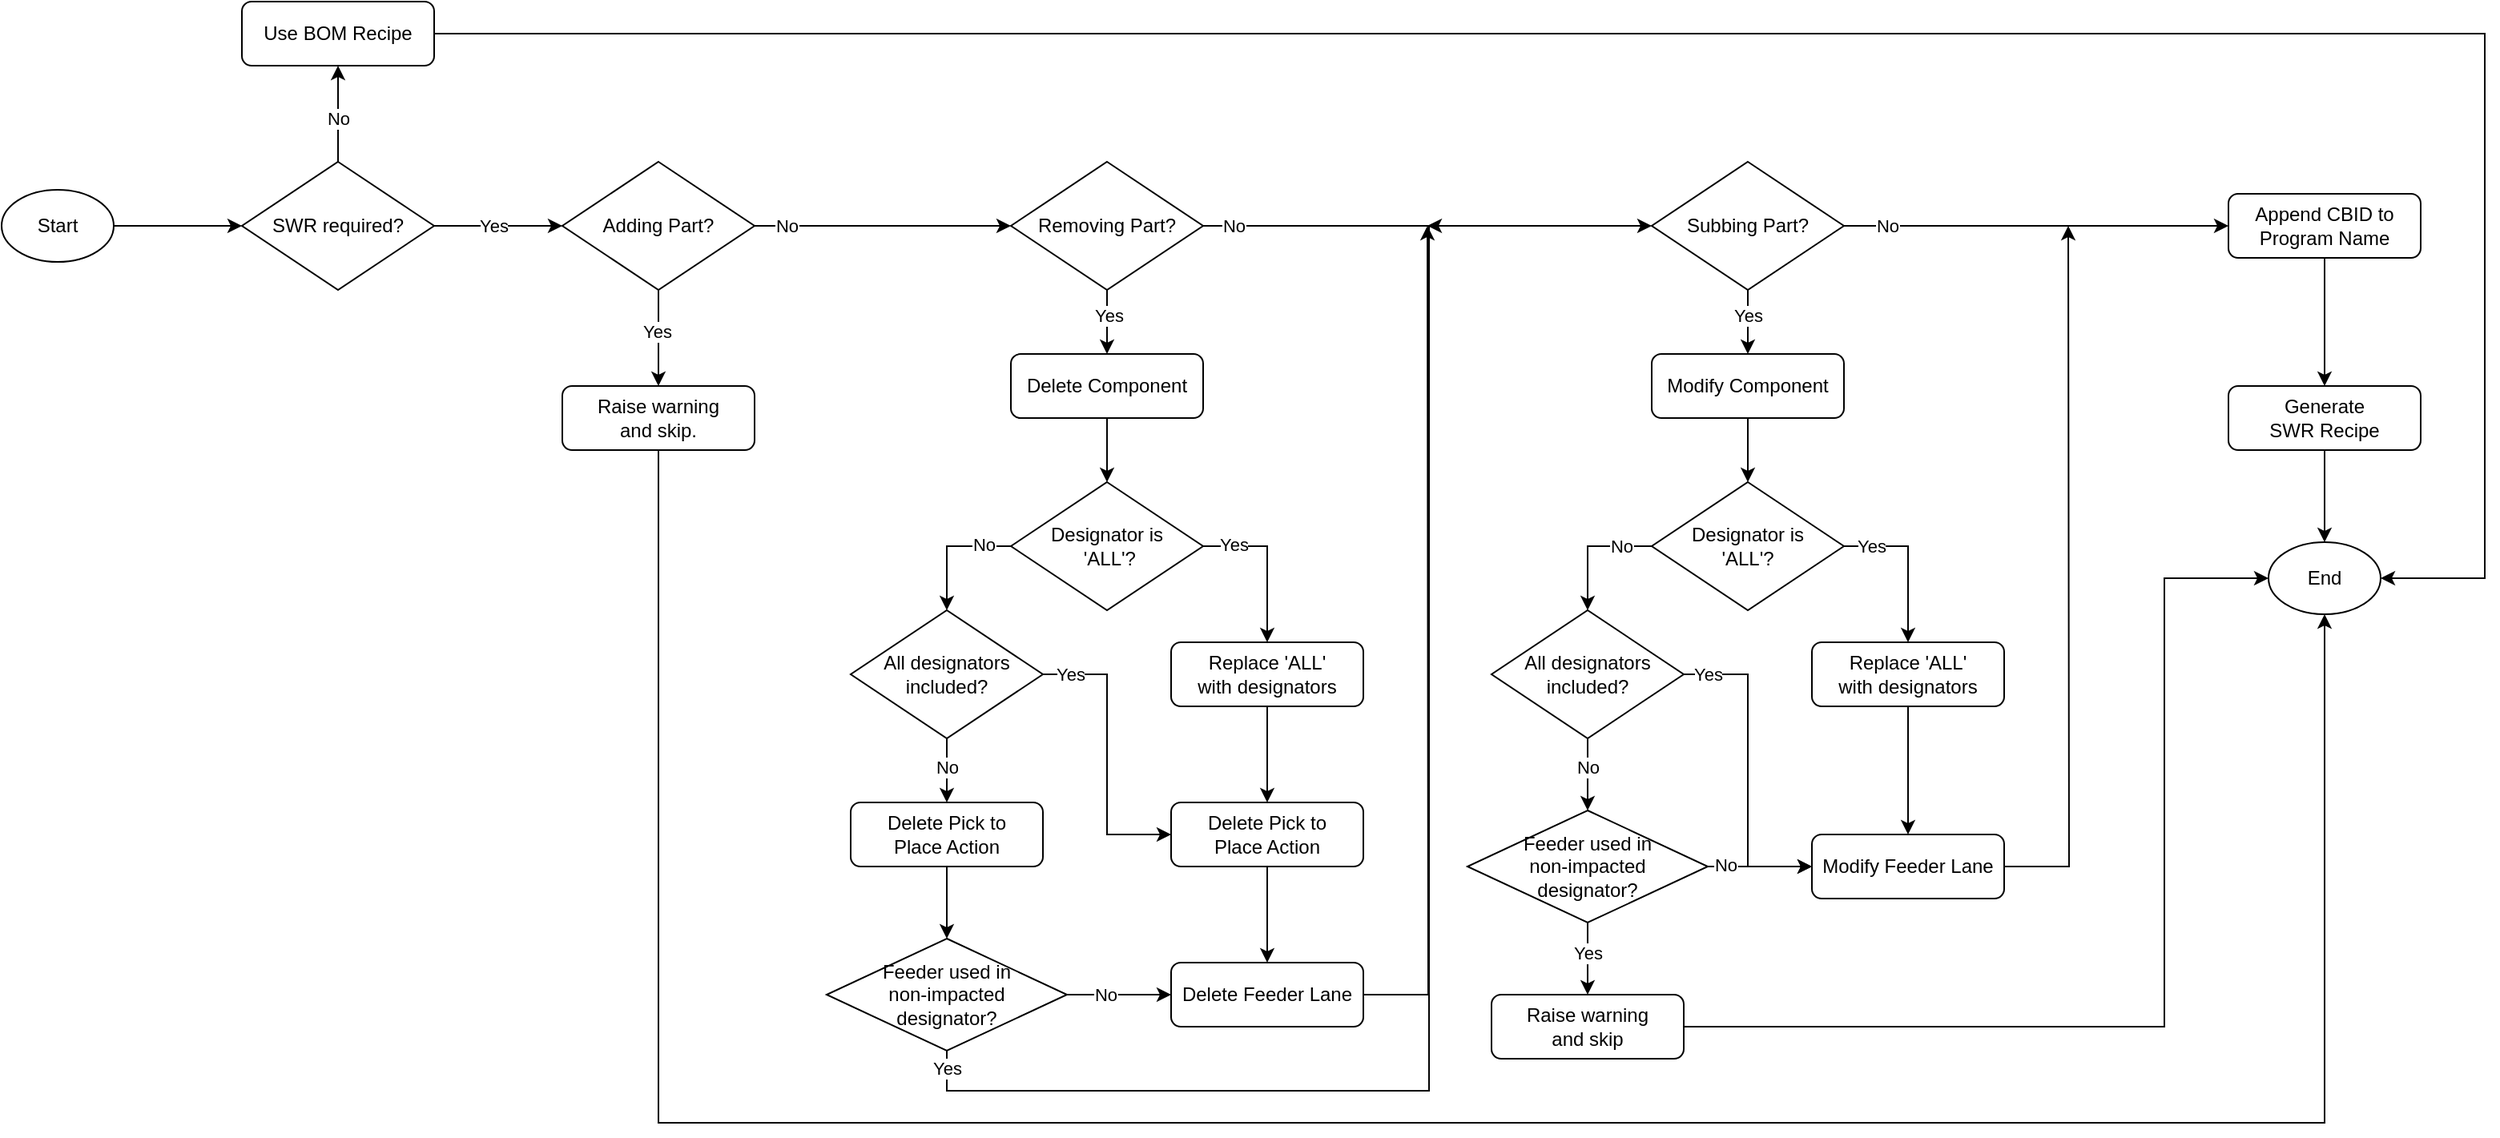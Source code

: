 <mxfile version="22.1.21" type="device">
  <diagram id="C5RBs43oDa-KdzZeNtuy" name="Page-1">
    <mxGraphModel dx="1050" dy="923" grid="1" gridSize="10" guides="1" tooltips="1" connect="1" arrows="1" fold="1" page="0" pageScale="1" pageWidth="827" pageHeight="1169" math="0" shadow="0">
      <root>
        <mxCell id="WIyWlLk6GJQsqaUBKTNV-0" />
        <mxCell id="WIyWlLk6GJQsqaUBKTNV-1" parent="WIyWlLk6GJQsqaUBKTNV-0" />
        <mxCell id="-Mhi-7tcr2lpUs_XdMzi-77" value="" style="edgeStyle=orthogonalEdgeStyle;rounded=0;orthogonalLoop=1;jettySize=auto;html=1;" parent="WIyWlLk6GJQsqaUBKTNV-1" source="WIyWlLk6GJQsqaUBKTNV-3" target="-Mhi-7tcr2lpUs_XdMzi-48" edge="1">
          <mxGeometry relative="1" as="geometry" />
        </mxCell>
        <mxCell id="WIyWlLk6GJQsqaUBKTNV-3" value="Generate &lt;br&gt;SWR Recipe" style="rounded=1;whiteSpace=wrap;html=1;fontSize=12;glass=0;strokeWidth=1;shadow=0;" parent="WIyWlLk6GJQsqaUBKTNV-1" vertex="1">
          <mxGeometry x="1400" y="220" width="120" height="40" as="geometry" />
        </mxCell>
        <mxCell id="-Mhi-7tcr2lpUs_XdMzi-15" value="" style="edgeStyle=orthogonalEdgeStyle;rounded=0;orthogonalLoop=1;jettySize=auto;html=1;" parent="WIyWlLk6GJQsqaUBKTNV-1" source="MuiuewElhR3c6yhN6VMz-0" target="MuiuewElhR3c6yhN6VMz-1" edge="1">
          <mxGeometry relative="1" as="geometry" />
        </mxCell>
        <mxCell id="MuiuewElhR3c6yhN6VMz-0" value="Start" style="ellipse;whiteSpace=wrap;html=1;" parent="WIyWlLk6GJQsqaUBKTNV-1" vertex="1">
          <mxGeometry x="10" y="97.5" width="70" height="45" as="geometry" />
        </mxCell>
        <mxCell id="-Mhi-7tcr2lpUs_XdMzi-16" value="" style="edgeStyle=orthogonalEdgeStyle;rounded=0;orthogonalLoop=1;jettySize=auto;html=1;" parent="WIyWlLk6GJQsqaUBKTNV-1" source="MuiuewElhR3c6yhN6VMz-1" target="MuiuewElhR3c6yhN6VMz-2" edge="1">
          <mxGeometry relative="1" as="geometry" />
        </mxCell>
        <mxCell id="-Mhi-7tcr2lpUs_XdMzi-52" value="Yes" style="edgeLabel;html=1;align=center;verticalAlign=middle;resizable=0;points=[];" parent="-Mhi-7tcr2lpUs_XdMzi-16" vertex="1" connectable="0">
          <mxGeometry x="-0.07" relative="1" as="geometry">
            <mxPoint as="offset" />
          </mxGeometry>
        </mxCell>
        <mxCell id="-Mhi-7tcr2lpUs_XdMzi-18" value="" style="edgeStyle=orthogonalEdgeStyle;rounded=0;orthogonalLoop=1;jettySize=auto;html=1;" parent="WIyWlLk6GJQsqaUBKTNV-1" source="MuiuewElhR3c6yhN6VMz-1" target="MuiuewElhR3c6yhN6VMz-11" edge="1">
          <mxGeometry relative="1" as="geometry" />
        </mxCell>
        <mxCell id="-Mhi-7tcr2lpUs_XdMzi-51" value="No" style="edgeLabel;html=1;align=center;verticalAlign=middle;resizable=0;points=[];" parent="-Mhi-7tcr2lpUs_XdMzi-18" vertex="1" connectable="0">
          <mxGeometry x="-0.193" y="1" relative="1" as="geometry">
            <mxPoint x="1" y="-3" as="offset" />
          </mxGeometry>
        </mxCell>
        <mxCell id="MuiuewElhR3c6yhN6VMz-1" value="SWR required?" style="rhombus;whiteSpace=wrap;html=1;" parent="WIyWlLk6GJQsqaUBKTNV-1" vertex="1">
          <mxGeometry x="160" y="80" width="120" height="80" as="geometry" />
        </mxCell>
        <mxCell id="-Mhi-7tcr2lpUs_XdMzi-17" value="" style="edgeStyle=orthogonalEdgeStyle;rounded=0;orthogonalLoop=1;jettySize=auto;html=1;" parent="WIyWlLk6GJQsqaUBKTNV-1" source="MuiuewElhR3c6yhN6VMz-2" target="MuiuewElhR3c6yhN6VMz-10" edge="1">
          <mxGeometry relative="1" as="geometry" />
        </mxCell>
        <mxCell id="-Mhi-7tcr2lpUs_XdMzi-53" value="Yes" style="edgeLabel;html=1;align=center;verticalAlign=middle;resizable=0;points=[];" parent="-Mhi-7tcr2lpUs_XdMzi-17" vertex="1" connectable="0">
          <mxGeometry x="-0.14" y="-2" relative="1" as="geometry">
            <mxPoint x="1" as="offset" />
          </mxGeometry>
        </mxCell>
        <mxCell id="-Mhi-7tcr2lpUs_XdMzi-19" style="edgeStyle=orthogonalEdgeStyle;rounded=0;orthogonalLoop=1;jettySize=auto;html=1;entryX=0;entryY=0.5;entryDx=0;entryDy=0;" parent="WIyWlLk6GJQsqaUBKTNV-1" source="MuiuewElhR3c6yhN6VMz-2" target="MuiuewElhR3c6yhN6VMz-3" edge="1">
          <mxGeometry relative="1" as="geometry" />
        </mxCell>
        <mxCell id="-Mhi-7tcr2lpUs_XdMzi-55" value="No" style="edgeLabel;html=1;align=center;verticalAlign=middle;resizable=0;points=[];" parent="-Mhi-7tcr2lpUs_XdMzi-19" vertex="1" connectable="0">
          <mxGeometry x="-0.748" relative="1" as="geometry">
            <mxPoint as="offset" />
          </mxGeometry>
        </mxCell>
        <mxCell id="MuiuewElhR3c6yhN6VMz-2" value="Adding Part?" style="rhombus;whiteSpace=wrap;html=1;" parent="WIyWlLk6GJQsqaUBKTNV-1" vertex="1">
          <mxGeometry x="360" y="80" width="120" height="80" as="geometry" />
        </mxCell>
        <mxCell id="-Mhi-7tcr2lpUs_XdMzi-33" style="edgeStyle=orthogonalEdgeStyle;rounded=0;orthogonalLoop=1;jettySize=auto;html=1;entryX=0;entryY=0.5;entryDx=0;entryDy=0;" parent="WIyWlLk6GJQsqaUBKTNV-1" source="MuiuewElhR3c6yhN6VMz-3" target="MuiuewElhR3c6yhN6VMz-4" edge="1">
          <mxGeometry relative="1" as="geometry" />
        </mxCell>
        <mxCell id="-Mhi-7tcr2lpUs_XdMzi-57" value="No" style="edgeLabel;html=1;align=center;verticalAlign=middle;resizable=0;points=[];" parent="-Mhi-7tcr2lpUs_XdMzi-33" vertex="1" connectable="0">
          <mxGeometry x="-0.867" relative="1" as="geometry">
            <mxPoint as="offset" />
          </mxGeometry>
        </mxCell>
        <mxCell id="6PrTuMC3pBOAge-w29PV-0" value="" style="edgeStyle=orthogonalEdgeStyle;rounded=0;orthogonalLoop=1;jettySize=auto;html=1;" parent="WIyWlLk6GJQsqaUBKTNV-1" source="MuiuewElhR3c6yhN6VMz-3" target="mhLKW3APxJxIRsOoVoXL-11" edge="1">
          <mxGeometry relative="1" as="geometry" />
        </mxCell>
        <mxCell id="6PrTuMC3pBOAge-w29PV-13" value="Yes" style="edgeLabel;html=1;align=center;verticalAlign=middle;resizable=0;points=[];" parent="6PrTuMC3pBOAge-w29PV-0" vertex="1" connectable="0">
          <mxGeometry x="-0.21" y="1" relative="1" as="geometry">
            <mxPoint as="offset" />
          </mxGeometry>
        </mxCell>
        <mxCell id="MuiuewElhR3c6yhN6VMz-3" value="Removing Part?" style="rhombus;whiteSpace=wrap;html=1;" parent="WIyWlLk6GJQsqaUBKTNV-1" vertex="1">
          <mxGeometry x="640" y="80" width="120" height="80" as="geometry" />
        </mxCell>
        <mxCell id="-Mhi-7tcr2lpUs_XdMzi-46" style="edgeStyle=orthogonalEdgeStyle;rounded=0;orthogonalLoop=1;jettySize=auto;html=1;entryX=0;entryY=0.5;entryDx=0;entryDy=0;" parent="WIyWlLk6GJQsqaUBKTNV-1" source="MuiuewElhR3c6yhN6VMz-4" target="-Mhi-7tcr2lpUs_XdMzi-6" edge="1">
          <mxGeometry relative="1" as="geometry" />
        </mxCell>
        <mxCell id="-Mhi-7tcr2lpUs_XdMzi-59" value="No" style="edgeLabel;html=1;align=center;verticalAlign=middle;resizable=0;points=[];" parent="-Mhi-7tcr2lpUs_XdMzi-46" vertex="1" connectable="0">
          <mxGeometry x="-0.785" y="-1" relative="1" as="geometry">
            <mxPoint x="1" y="-1" as="offset" />
          </mxGeometry>
        </mxCell>
        <mxCell id="6PrTuMC3pBOAge-w29PV-26" value="" style="edgeStyle=orthogonalEdgeStyle;rounded=0;orthogonalLoop=1;jettySize=auto;html=1;" parent="WIyWlLk6GJQsqaUBKTNV-1" source="MuiuewElhR3c6yhN6VMz-4" target="sZuCjx7MPzmtirDZtHkm-0" edge="1">
          <mxGeometry relative="1" as="geometry" />
        </mxCell>
        <mxCell id="6PrTuMC3pBOAge-w29PV-36" value="Yes" style="edgeLabel;html=1;align=center;verticalAlign=middle;resizable=0;points=[];" parent="6PrTuMC3pBOAge-w29PV-26" vertex="1" connectable="0">
          <mxGeometry x="-0.23" y="-1" relative="1" as="geometry">
            <mxPoint x="1" as="offset" />
          </mxGeometry>
        </mxCell>
        <mxCell id="MuiuewElhR3c6yhN6VMz-4" value="Subbing Part?" style="rhombus;whiteSpace=wrap;html=1;" parent="WIyWlLk6GJQsqaUBKTNV-1" vertex="1">
          <mxGeometry x="1040" y="80" width="120" height="80" as="geometry" />
        </mxCell>
        <mxCell id="6PrTuMC3pBOAge-w29PV-7" value="" style="edgeStyle=orthogonalEdgeStyle;rounded=0;orthogonalLoop=1;jettySize=auto;html=1;" parent="WIyWlLk6GJQsqaUBKTNV-1" source="MuiuewElhR3c6yhN6VMz-9" target="mhLKW3APxJxIRsOoVoXL-12" edge="1">
          <mxGeometry relative="1" as="geometry" />
        </mxCell>
        <mxCell id="MuiuewElhR3c6yhN6VMz-9" value="Delete Pick to &lt;br&gt;Place Action" style="rounded=1;whiteSpace=wrap;html=1;fontSize=12;glass=0;strokeWidth=1;shadow=0;" parent="WIyWlLk6GJQsqaUBKTNV-1" vertex="1">
          <mxGeometry x="740" y="480" width="120" height="40" as="geometry" />
        </mxCell>
        <mxCell id="-Mhi-7tcr2lpUs_XdMzi-78" style="edgeStyle=orthogonalEdgeStyle;rounded=0;orthogonalLoop=1;jettySize=auto;html=1;entryX=0.5;entryY=1;entryDx=0;entryDy=0;exitX=0.5;exitY=1;exitDx=0;exitDy=0;" parent="WIyWlLk6GJQsqaUBKTNV-1" source="MuiuewElhR3c6yhN6VMz-10" target="-Mhi-7tcr2lpUs_XdMzi-48" edge="1">
          <mxGeometry relative="1" as="geometry">
            <Array as="points">
              <mxPoint x="420" y="680" />
              <mxPoint x="1460" y="680" />
            </Array>
          </mxGeometry>
        </mxCell>
        <mxCell id="MuiuewElhR3c6yhN6VMz-10" value="Raise warning &lt;br&gt;and skip." style="rounded=1;whiteSpace=wrap;html=1;fontSize=12;glass=0;strokeWidth=1;shadow=0;" parent="WIyWlLk6GJQsqaUBKTNV-1" vertex="1">
          <mxGeometry x="360" y="220" width="120" height="40" as="geometry" />
        </mxCell>
        <mxCell id="-Mhi-7tcr2lpUs_XdMzi-50" style="edgeStyle=orthogonalEdgeStyle;rounded=0;orthogonalLoop=1;jettySize=auto;html=1;entryX=1;entryY=0.5;entryDx=0;entryDy=0;" parent="WIyWlLk6GJQsqaUBKTNV-1" source="MuiuewElhR3c6yhN6VMz-11" target="-Mhi-7tcr2lpUs_XdMzi-48" edge="1">
          <mxGeometry relative="1" as="geometry">
            <mxPoint x="1530" y="370" as="targetPoint" />
            <Array as="points">
              <mxPoint x="1560" />
              <mxPoint x="1560" y="340" />
            </Array>
          </mxGeometry>
        </mxCell>
        <mxCell id="MuiuewElhR3c6yhN6VMz-11" value="Use BOM Recipe" style="rounded=1;whiteSpace=wrap;html=1;fontSize=12;glass=0;strokeWidth=1;shadow=0;" parent="WIyWlLk6GJQsqaUBKTNV-1" vertex="1">
          <mxGeometry x="160" y="-20" width="120" height="40" as="geometry" />
        </mxCell>
        <mxCell id="6PrTuMC3pBOAge-w29PV-2" style="edgeStyle=orthogonalEdgeStyle;rounded=0;orthogonalLoop=1;jettySize=auto;html=1;entryX=0.5;entryY=0;entryDx=0;entryDy=0;exitX=0;exitY=0.5;exitDx=0;exitDy=0;" parent="WIyWlLk6GJQsqaUBKTNV-1" source="-Mhi-7tcr2lpUs_XdMzi-1" target="mhLKW3APxJxIRsOoVoXL-0" edge="1">
          <mxGeometry relative="1" as="geometry" />
        </mxCell>
        <mxCell id="6PrTuMC3pBOAge-w29PV-14" value="No" style="edgeLabel;html=1;align=center;verticalAlign=middle;resizable=0;points=[];" parent="6PrTuMC3pBOAge-w29PV-2" vertex="1" connectable="0">
          <mxGeometry x="-0.583" relative="1" as="geometry">
            <mxPoint x="-1" y="-1" as="offset" />
          </mxGeometry>
        </mxCell>
        <mxCell id="6PrTuMC3pBOAge-w29PV-3" style="edgeStyle=orthogonalEdgeStyle;rounded=0;orthogonalLoop=1;jettySize=auto;html=1;entryX=0.5;entryY=0;entryDx=0;entryDy=0;exitX=1;exitY=0.5;exitDx=0;exitDy=0;" parent="WIyWlLk6GJQsqaUBKTNV-1" source="-Mhi-7tcr2lpUs_XdMzi-1" target="-Mhi-7tcr2lpUs_XdMzi-14" edge="1">
          <mxGeometry relative="1" as="geometry" />
        </mxCell>
        <mxCell id="6PrTuMC3pBOAge-w29PV-15" value="Yes" style="edgeLabel;html=1;align=center;verticalAlign=middle;resizable=0;points=[];" parent="6PrTuMC3pBOAge-w29PV-3" vertex="1" connectable="0">
          <mxGeometry x="-0.553" y="-1" relative="1" as="geometry">
            <mxPoint x="-4" y="-2" as="offset" />
          </mxGeometry>
        </mxCell>
        <mxCell id="-Mhi-7tcr2lpUs_XdMzi-1" value="Designator is&lt;br&gt;&amp;nbsp;&#39;ALL&#39;?" style="rhombus;whiteSpace=wrap;html=1;" parent="WIyWlLk6GJQsqaUBKTNV-1" vertex="1">
          <mxGeometry x="640" y="280" width="120" height="80" as="geometry" />
        </mxCell>
        <mxCell id="-Mhi-7tcr2lpUs_XdMzi-74" value="" style="edgeStyle=orthogonalEdgeStyle;rounded=0;orthogonalLoop=1;jettySize=auto;html=1;" parent="WIyWlLk6GJQsqaUBKTNV-1" source="-Mhi-7tcr2lpUs_XdMzi-6" target="WIyWlLk6GJQsqaUBKTNV-3" edge="1">
          <mxGeometry relative="1" as="geometry" />
        </mxCell>
        <mxCell id="-Mhi-7tcr2lpUs_XdMzi-6" value="Append CBID to Program Name" style="rounded=1;whiteSpace=wrap;html=1;fontSize=12;glass=0;strokeWidth=1;shadow=0;" parent="WIyWlLk6GJQsqaUBKTNV-1" vertex="1">
          <mxGeometry x="1400" y="100" width="120" height="40" as="geometry" />
        </mxCell>
        <mxCell id="6PrTuMC3pBOAge-w29PV-28" style="edgeStyle=orthogonalEdgeStyle;rounded=0;orthogonalLoop=1;jettySize=auto;html=1;entryX=0.5;entryY=0;entryDx=0;entryDy=0;exitX=0;exitY=0.5;exitDx=0;exitDy=0;" parent="WIyWlLk6GJQsqaUBKTNV-1" source="-Mhi-7tcr2lpUs_XdMzi-10" target="-Mhi-7tcr2lpUs_XdMzi-36" edge="1">
          <mxGeometry relative="1" as="geometry" />
        </mxCell>
        <mxCell id="6PrTuMC3pBOAge-w29PV-35" value="No" style="edgeLabel;html=1;align=center;verticalAlign=middle;resizable=0;points=[];" parent="6PrTuMC3pBOAge-w29PV-28" vertex="1" connectable="0">
          <mxGeometry x="-0.53" y="-1" relative="1" as="geometry">
            <mxPoint y="1" as="offset" />
          </mxGeometry>
        </mxCell>
        <mxCell id="6PrTuMC3pBOAge-w29PV-29" style="edgeStyle=orthogonalEdgeStyle;rounded=0;orthogonalLoop=1;jettySize=auto;html=1;entryX=0.5;entryY=0;entryDx=0;entryDy=0;exitX=1;exitY=0.5;exitDx=0;exitDy=0;" parent="WIyWlLk6GJQsqaUBKTNV-1" source="-Mhi-7tcr2lpUs_XdMzi-10" target="_F3i6X9sSWksMvQBRQYV-2" edge="1">
          <mxGeometry relative="1" as="geometry" />
        </mxCell>
        <mxCell id="6PrTuMC3pBOAge-w29PV-39" value="Yes" style="edgeLabel;html=1;align=center;verticalAlign=middle;resizable=0;points=[];" parent="6PrTuMC3pBOAge-w29PV-29" vertex="1" connectable="0">
          <mxGeometry x="-0.616" y="-1" relative="1" as="geometry">
            <mxPoint x="-2" y="-1" as="offset" />
          </mxGeometry>
        </mxCell>
        <mxCell id="-Mhi-7tcr2lpUs_XdMzi-10" value="Designator is &lt;br&gt;&#39;ALL&#39;?" style="rhombus;whiteSpace=wrap;html=1;" parent="WIyWlLk6GJQsqaUBKTNV-1" vertex="1">
          <mxGeometry x="1040" y="280" width="120" height="80" as="geometry" />
        </mxCell>
        <mxCell id="6PrTuMC3pBOAge-w29PV-4" value="" style="edgeStyle=orthogonalEdgeStyle;rounded=0;orthogonalLoop=1;jettySize=auto;html=1;" parent="WIyWlLk6GJQsqaUBKTNV-1" source="-Mhi-7tcr2lpUs_XdMzi-14" target="MuiuewElhR3c6yhN6VMz-9" edge="1">
          <mxGeometry relative="1" as="geometry" />
        </mxCell>
        <mxCell id="-Mhi-7tcr2lpUs_XdMzi-14" value="Replace &#39;ALL&#39; &lt;br&gt;with designators" style="rounded=1;whiteSpace=wrap;html=1;fontSize=12;glass=0;strokeWidth=1;shadow=0;" parent="WIyWlLk6GJQsqaUBKTNV-1" vertex="1">
          <mxGeometry x="740" y="380" width="120" height="40" as="geometry" />
        </mxCell>
        <mxCell id="6PrTuMC3pBOAge-w29PV-32" value="" style="edgeStyle=orthogonalEdgeStyle;rounded=0;orthogonalLoop=1;jettySize=auto;html=1;" parent="WIyWlLk6GJQsqaUBKTNV-1" source="-Mhi-7tcr2lpUs_XdMzi-36" target="6PrTuMC3pBOAge-w29PV-30" edge="1">
          <mxGeometry relative="1" as="geometry" />
        </mxCell>
        <mxCell id="6PrTuMC3pBOAge-w29PV-37" value="No" style="edgeLabel;html=1;align=center;verticalAlign=middle;resizable=0;points=[];" parent="6PrTuMC3pBOAge-w29PV-32" vertex="1" connectable="0">
          <mxGeometry x="-0.23" y="-1" relative="1" as="geometry">
            <mxPoint x="1" as="offset" />
          </mxGeometry>
        </mxCell>
        <mxCell id="6PrTuMC3pBOAge-w29PV-33" style="edgeStyle=orthogonalEdgeStyle;rounded=0;orthogonalLoop=1;jettySize=auto;html=1;entryX=0;entryY=0.5;entryDx=0;entryDy=0;" parent="WIyWlLk6GJQsqaUBKTNV-1" source="-Mhi-7tcr2lpUs_XdMzi-36" target="-Mhi-7tcr2lpUs_XdMzi-38" edge="1">
          <mxGeometry relative="1" as="geometry">
            <Array as="points">
              <mxPoint x="1100" y="400" />
              <mxPoint x="1100" y="520" />
            </Array>
          </mxGeometry>
        </mxCell>
        <mxCell id="6PrTuMC3pBOAge-w29PV-34" value="Yes" style="edgeLabel;html=1;align=center;verticalAlign=middle;resizable=0;points=[];" parent="6PrTuMC3pBOAge-w29PV-33" vertex="1" connectable="0">
          <mxGeometry x="-0.818" y="2" relative="1" as="geometry">
            <mxPoint x="-3" y="2" as="offset" />
          </mxGeometry>
        </mxCell>
        <mxCell id="-Mhi-7tcr2lpUs_XdMzi-36" value="All designators included?" style="rhombus;whiteSpace=wrap;html=1;" parent="WIyWlLk6GJQsqaUBKTNV-1" vertex="1">
          <mxGeometry x="940" y="360" width="120" height="80" as="geometry" />
        </mxCell>
        <mxCell id="c2e77vGIHL09vZSPXbah-2" style="edgeStyle=orthogonalEdgeStyle;rounded=0;orthogonalLoop=1;jettySize=auto;html=1;" parent="WIyWlLk6GJQsqaUBKTNV-1" source="-Mhi-7tcr2lpUs_XdMzi-38" edge="1">
          <mxGeometry relative="1" as="geometry">
            <mxPoint x="1300" y="120" as="targetPoint" />
          </mxGeometry>
        </mxCell>
        <mxCell id="-Mhi-7tcr2lpUs_XdMzi-38" value="Modify Feeder Lane" style="rounded=1;whiteSpace=wrap;html=1;fontSize=12;glass=0;strokeWidth=1;shadow=0;" parent="WIyWlLk6GJQsqaUBKTNV-1" vertex="1">
          <mxGeometry x="1140" y="500" width="120" height="40" as="geometry" />
        </mxCell>
        <mxCell id="-Mhi-7tcr2lpUs_XdMzi-48" value="End" style="ellipse;whiteSpace=wrap;html=1;" parent="WIyWlLk6GJQsqaUBKTNV-1" vertex="1">
          <mxGeometry x="1425" y="317.5" width="70" height="45" as="geometry" />
        </mxCell>
        <mxCell id="6PrTuMC3pBOAge-w29PV-31" value="" style="edgeStyle=orthogonalEdgeStyle;rounded=0;orthogonalLoop=1;jettySize=auto;html=1;" parent="WIyWlLk6GJQsqaUBKTNV-1" source="_F3i6X9sSWksMvQBRQYV-2" target="-Mhi-7tcr2lpUs_XdMzi-38" edge="1">
          <mxGeometry relative="1" as="geometry" />
        </mxCell>
        <mxCell id="_F3i6X9sSWksMvQBRQYV-2" value="Replace &#39;ALL&#39; &lt;br&gt;with designators" style="rounded=1;whiteSpace=wrap;html=1;fontSize=12;glass=0;strokeWidth=1;shadow=0;" parent="WIyWlLk6GJQsqaUBKTNV-1" vertex="1">
          <mxGeometry x="1140" y="380" width="120" height="40" as="geometry" />
        </mxCell>
        <mxCell id="6PrTuMC3pBOAge-w29PV-5" style="edgeStyle=orthogonalEdgeStyle;rounded=0;orthogonalLoop=1;jettySize=auto;html=1;entryX=0;entryY=0.5;entryDx=0;entryDy=0;" parent="WIyWlLk6GJQsqaUBKTNV-1" source="mhLKW3APxJxIRsOoVoXL-0" target="MuiuewElhR3c6yhN6VMz-9" edge="1">
          <mxGeometry relative="1" as="geometry">
            <Array as="points">
              <mxPoint x="700" y="400" />
              <mxPoint x="700" y="500" />
            </Array>
          </mxGeometry>
        </mxCell>
        <mxCell id="6PrTuMC3pBOAge-w29PV-16" value="Yes" style="edgeLabel;html=1;align=center;verticalAlign=middle;resizable=0;points=[];" parent="6PrTuMC3pBOAge-w29PV-5" vertex="1" connectable="0">
          <mxGeometry x="-0.761" y="1" relative="1" as="geometry">
            <mxPoint x="-5" y="1" as="offset" />
          </mxGeometry>
        </mxCell>
        <mxCell id="6PrTuMC3pBOAge-w29PV-21" value="" style="edgeStyle=orthogonalEdgeStyle;rounded=0;orthogonalLoop=1;jettySize=auto;html=1;" parent="WIyWlLk6GJQsqaUBKTNV-1" source="mhLKW3APxJxIRsOoVoXL-0" target="6PrTuMC3pBOAge-w29PV-20" edge="1">
          <mxGeometry relative="1" as="geometry" />
        </mxCell>
        <mxCell id="6PrTuMC3pBOAge-w29PV-23" value="No" style="edgeLabel;html=1;align=center;verticalAlign=middle;resizable=0;points=[];" parent="6PrTuMC3pBOAge-w29PV-21" vertex="1" connectable="0">
          <mxGeometry x="-0.13" relative="1" as="geometry">
            <mxPoint as="offset" />
          </mxGeometry>
        </mxCell>
        <mxCell id="mhLKW3APxJxIRsOoVoXL-0" value="All designators included?" style="rhombus;whiteSpace=wrap;html=1;" parent="WIyWlLk6GJQsqaUBKTNV-1" vertex="1">
          <mxGeometry x="540" y="360" width="120" height="80" as="geometry" />
        </mxCell>
        <mxCell id="6PrTuMC3pBOAge-w29PV-1" value="" style="edgeStyle=orthogonalEdgeStyle;rounded=0;orthogonalLoop=1;jettySize=auto;html=1;" parent="WIyWlLk6GJQsqaUBKTNV-1" source="mhLKW3APxJxIRsOoVoXL-11" target="-Mhi-7tcr2lpUs_XdMzi-1" edge="1">
          <mxGeometry relative="1" as="geometry" />
        </mxCell>
        <mxCell id="mhLKW3APxJxIRsOoVoXL-11" value="Delete Component" style="rounded=1;whiteSpace=wrap;html=1;fontSize=12;glass=0;strokeWidth=1;shadow=0;" parent="WIyWlLk6GJQsqaUBKTNV-1" vertex="1">
          <mxGeometry x="640" y="200" width="120" height="40" as="geometry" />
        </mxCell>
        <mxCell id="6PrTuMC3pBOAge-w29PV-11" style="edgeStyle=orthogonalEdgeStyle;rounded=0;orthogonalLoop=1;jettySize=auto;html=1;" parent="WIyWlLk6GJQsqaUBKTNV-1" source="mhLKW3APxJxIRsOoVoXL-12" edge="1">
          <mxGeometry relative="1" as="geometry">
            <mxPoint x="900" y="120" as="targetPoint" />
          </mxGeometry>
        </mxCell>
        <mxCell id="mhLKW3APxJxIRsOoVoXL-12" value="Delete Feeder Lane" style="rounded=1;whiteSpace=wrap;html=1;fontSize=12;glass=0;strokeWidth=1;shadow=0;" parent="WIyWlLk6GJQsqaUBKTNV-1" vertex="1">
          <mxGeometry x="740" y="580" width="120" height="40" as="geometry" />
        </mxCell>
        <mxCell id="6PrTuMC3pBOAge-w29PV-27" value="" style="edgeStyle=orthogonalEdgeStyle;rounded=0;orthogonalLoop=1;jettySize=auto;html=1;" parent="WIyWlLk6GJQsqaUBKTNV-1" source="sZuCjx7MPzmtirDZtHkm-0" target="-Mhi-7tcr2lpUs_XdMzi-10" edge="1">
          <mxGeometry relative="1" as="geometry" />
        </mxCell>
        <mxCell id="sZuCjx7MPzmtirDZtHkm-0" value="Modify Component" style="rounded=1;whiteSpace=wrap;html=1;fontSize=12;glass=0;strokeWidth=1;shadow=0;" parent="WIyWlLk6GJQsqaUBKTNV-1" vertex="1">
          <mxGeometry x="1040" y="200" width="120" height="40" as="geometry" />
        </mxCell>
        <mxCell id="c2e77vGIHL09vZSPXbah-0" style="edgeStyle=orthogonalEdgeStyle;rounded=0;orthogonalLoop=1;jettySize=auto;html=1;entryX=0;entryY=0.5;entryDx=0;entryDy=0;" parent="WIyWlLk6GJQsqaUBKTNV-1" source="sZuCjx7MPzmtirDZtHkm-1" target="-Mhi-7tcr2lpUs_XdMzi-48" edge="1">
          <mxGeometry relative="1" as="geometry">
            <Array as="points">
              <mxPoint x="1360" y="620" />
              <mxPoint x="1360" y="340" />
            </Array>
          </mxGeometry>
        </mxCell>
        <mxCell id="sZuCjx7MPzmtirDZtHkm-1" value="Raise warning&lt;br&gt;and skip" style="rounded=1;whiteSpace=wrap;html=1;fontSize=12;glass=0;strokeWidth=1;shadow=0;" parent="WIyWlLk6GJQsqaUBKTNV-1" vertex="1">
          <mxGeometry x="940" y="600" width="120" height="40" as="geometry" />
        </mxCell>
        <mxCell id="6PrTuMC3pBOAge-w29PV-10" style="edgeStyle=orthogonalEdgeStyle;rounded=0;orthogonalLoop=1;jettySize=auto;html=1;entryX=0;entryY=0.5;entryDx=0;entryDy=0;" parent="WIyWlLk6GJQsqaUBKTNV-1" source="6PrTuMC3pBOAge-w29PV-8" target="mhLKW3APxJxIRsOoVoXL-12" edge="1">
          <mxGeometry relative="1" as="geometry" />
        </mxCell>
        <mxCell id="6PrTuMC3pBOAge-w29PV-18" value="No" style="edgeLabel;html=1;align=center;verticalAlign=middle;resizable=0;points=[];" parent="6PrTuMC3pBOAge-w29PV-10" vertex="1" connectable="0">
          <mxGeometry x="-0.704" y="-2" relative="1" as="geometry">
            <mxPoint x="14" y="-2" as="offset" />
          </mxGeometry>
        </mxCell>
        <mxCell id="6PrTuMC3pBOAge-w29PV-24" style="edgeStyle=orthogonalEdgeStyle;rounded=0;orthogonalLoop=1;jettySize=auto;html=1;exitX=0.5;exitY=1;exitDx=0;exitDy=0;" parent="WIyWlLk6GJQsqaUBKTNV-1" source="6PrTuMC3pBOAge-w29PV-8" edge="1">
          <mxGeometry relative="1" as="geometry">
            <mxPoint x="900" y="120" as="targetPoint" />
            <Array as="points">
              <mxPoint x="600" y="660" />
              <mxPoint x="901" y="660" />
            </Array>
          </mxGeometry>
        </mxCell>
        <mxCell id="6PrTuMC3pBOAge-w29PV-25" value="No" style="edgeLabel;html=1;align=center;verticalAlign=middle;resizable=0;points=[];" parent="6PrTuMC3pBOAge-w29PV-24" vertex="1" connectable="0">
          <mxGeometry x="-0.981" y="1" relative="1" as="geometry">
            <mxPoint x="-1" y="3" as="offset" />
          </mxGeometry>
        </mxCell>
        <mxCell id="H6_hTDP-gHmWQtFwpfmy-0" value="Yes" style="edgeLabel;html=1;align=center;verticalAlign=middle;resizable=0;points=[];" parent="6PrTuMC3pBOAge-w29PV-24" vertex="1" connectable="0">
          <mxGeometry x="-0.975" relative="1" as="geometry">
            <mxPoint as="offset" />
          </mxGeometry>
        </mxCell>
        <mxCell id="6PrTuMC3pBOAge-w29PV-8" value="Feeder used in &lt;br&gt;non-impacted &lt;br&gt;designator?" style="rhombus;whiteSpace=wrap;html=1;" parent="WIyWlLk6GJQsqaUBKTNV-1" vertex="1">
          <mxGeometry x="525" y="565" width="150" height="70" as="geometry" />
        </mxCell>
        <mxCell id="6PrTuMC3pBOAge-w29PV-22" value="" style="edgeStyle=orthogonalEdgeStyle;rounded=0;orthogonalLoop=1;jettySize=auto;html=1;" parent="WIyWlLk6GJQsqaUBKTNV-1" source="6PrTuMC3pBOAge-w29PV-20" target="6PrTuMC3pBOAge-w29PV-8" edge="1">
          <mxGeometry relative="1" as="geometry" />
        </mxCell>
        <mxCell id="6PrTuMC3pBOAge-w29PV-20" value="Delete Pick to &lt;br&gt;Place Action" style="rounded=1;whiteSpace=wrap;html=1;fontSize=12;glass=0;strokeWidth=1;shadow=0;" parent="WIyWlLk6GJQsqaUBKTNV-1" vertex="1">
          <mxGeometry x="540" y="480" width="120" height="40" as="geometry" />
        </mxCell>
        <mxCell id="6PrTuMC3pBOAge-w29PV-38" style="edgeStyle=orthogonalEdgeStyle;rounded=0;orthogonalLoop=1;jettySize=auto;html=1;entryX=0;entryY=0.5;entryDx=0;entryDy=0;" parent="WIyWlLk6GJQsqaUBKTNV-1" source="6PrTuMC3pBOAge-w29PV-30" target="-Mhi-7tcr2lpUs_XdMzi-38" edge="1">
          <mxGeometry relative="1" as="geometry" />
        </mxCell>
        <mxCell id="6PrTuMC3pBOAge-w29PV-41" value="No" style="edgeLabel;html=1;align=center;verticalAlign=middle;resizable=0;points=[];" parent="6PrTuMC3pBOAge-w29PV-38" vertex="1" connectable="0">
          <mxGeometry x="-0.655" y="1" relative="1" as="geometry">
            <mxPoint as="offset" />
          </mxGeometry>
        </mxCell>
        <mxCell id="6PrTuMC3pBOAge-w29PV-40" value="" style="edgeStyle=orthogonalEdgeStyle;rounded=0;orthogonalLoop=1;jettySize=auto;html=1;" parent="WIyWlLk6GJQsqaUBKTNV-1" source="6PrTuMC3pBOAge-w29PV-30" target="sZuCjx7MPzmtirDZtHkm-1" edge="1">
          <mxGeometry relative="1" as="geometry" />
        </mxCell>
        <mxCell id="c2e77vGIHL09vZSPXbah-1" value="Yes" style="edgeLabel;html=1;align=center;verticalAlign=middle;resizable=0;points=[];" parent="6PrTuMC3pBOAge-w29PV-40" vertex="1" connectable="0">
          <mxGeometry x="-0.164" relative="1" as="geometry">
            <mxPoint as="offset" />
          </mxGeometry>
        </mxCell>
        <mxCell id="6PrTuMC3pBOAge-w29PV-30" value="Feeder used in &lt;br&gt;non-impacted &lt;br&gt;designator?" style="rhombus;whiteSpace=wrap;html=1;" parent="WIyWlLk6GJQsqaUBKTNV-1" vertex="1">
          <mxGeometry x="925" y="485" width="150" height="70" as="geometry" />
        </mxCell>
      </root>
    </mxGraphModel>
  </diagram>
</mxfile>
